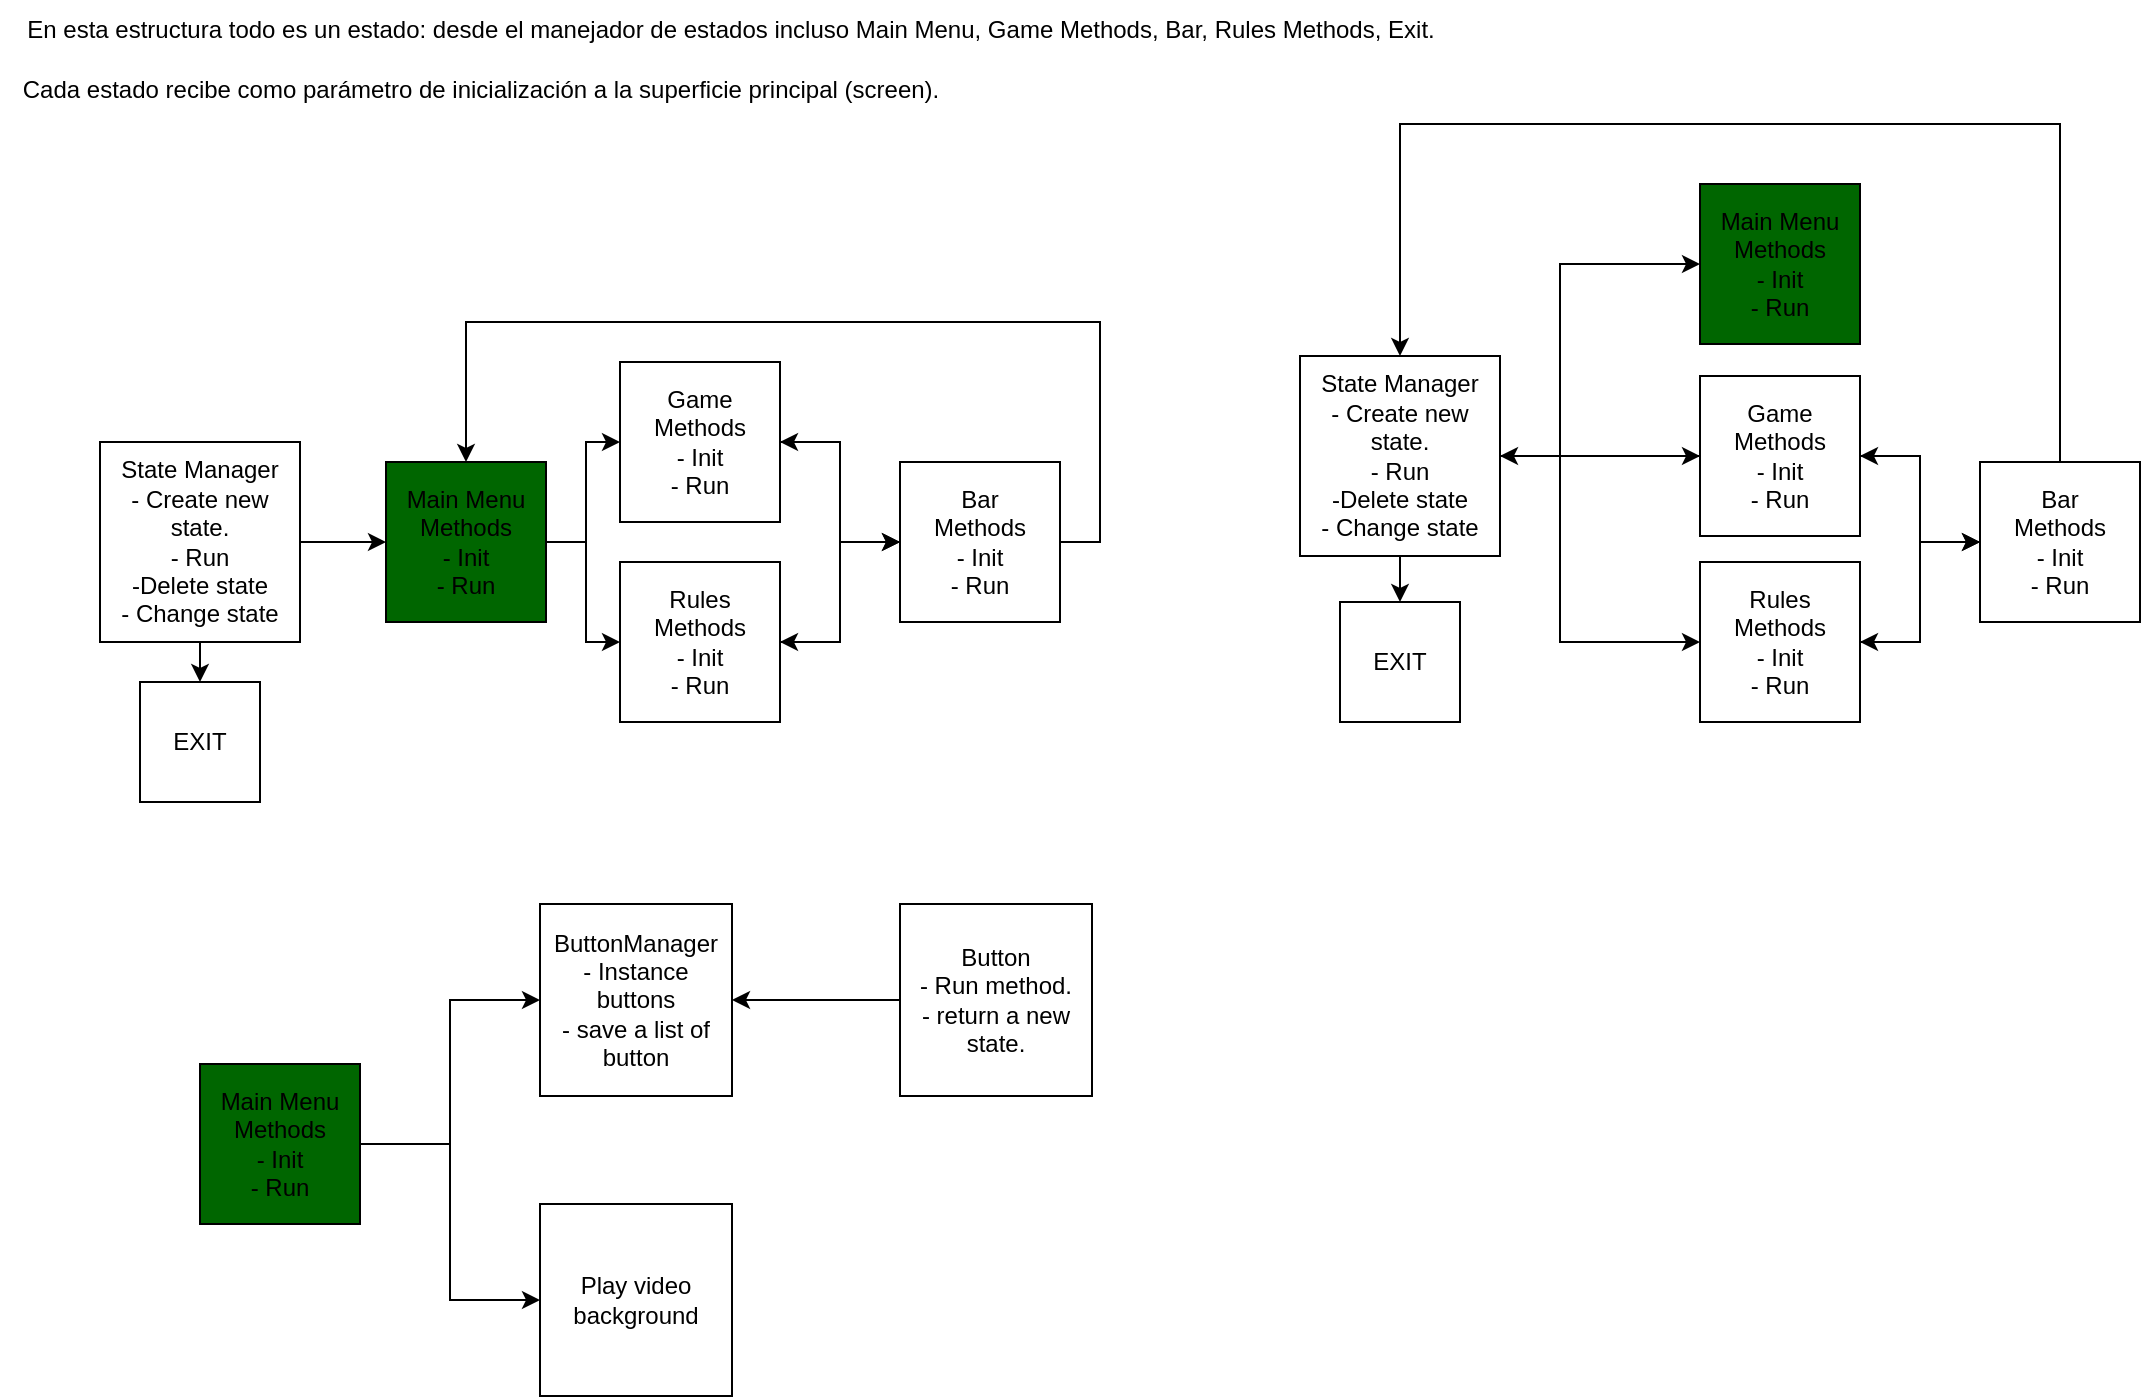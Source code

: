 <mxfile version="21.2.8" type="device">
  <diagram name="Página-1" id="bOBMU09ZP_0XKTQnbV2H">
    <mxGraphModel dx="1776" dy="744" grid="1" gridSize="10" guides="1" tooltips="1" connect="1" arrows="1" fold="1" page="1" pageScale="1" pageWidth="827" pageHeight="1169" math="0" shadow="0">
      <root>
        <mxCell id="0" />
        <mxCell id="1" parent="0" />
        <mxCell id="oI4jGAhArHHVxf1wj3lw-7" style="edgeStyle=orthogonalEdgeStyle;rounded=0;orthogonalLoop=1;jettySize=auto;html=1;exitX=1;exitY=0.5;exitDx=0;exitDy=0;" parent="1" source="oI4jGAhArHHVxf1wj3lw-1" target="oI4jGAhArHHVxf1wj3lw-3" edge="1">
          <mxGeometry relative="1" as="geometry" />
        </mxCell>
        <mxCell id="oI4jGAhArHHVxf1wj3lw-16" style="edgeStyle=orthogonalEdgeStyle;rounded=0;orthogonalLoop=1;jettySize=auto;html=1;exitX=0.5;exitY=1;exitDx=0;exitDy=0;entryX=0.5;entryY=0;entryDx=0;entryDy=0;" parent="1" source="oI4jGAhArHHVxf1wj3lw-1" target="oI4jGAhArHHVxf1wj3lw-15" edge="1">
          <mxGeometry relative="1" as="geometry" />
        </mxCell>
        <mxCell id="oI4jGAhArHHVxf1wj3lw-1" value="State Manager&lt;br&gt;- Create new state.&lt;br&gt;- Run&lt;br&gt;-Delete state&lt;br&gt;- Change state" style="whiteSpace=wrap;html=1;aspect=fixed;" parent="1" vertex="1">
          <mxGeometry x="90" y="269" width="100" height="100" as="geometry" />
        </mxCell>
        <mxCell id="oI4jGAhArHHVxf1wj3lw-8" style="edgeStyle=orthogonalEdgeStyle;rounded=0;orthogonalLoop=1;jettySize=auto;html=1;" parent="1" source="oI4jGAhArHHVxf1wj3lw-3" target="oI4jGAhArHHVxf1wj3lw-4" edge="1">
          <mxGeometry relative="1" as="geometry" />
        </mxCell>
        <mxCell id="oI4jGAhArHHVxf1wj3lw-9" style="edgeStyle=orthogonalEdgeStyle;rounded=0;orthogonalLoop=1;jettySize=auto;html=1;exitX=1;exitY=0.5;exitDx=0;exitDy=0;entryX=0;entryY=0.5;entryDx=0;entryDy=0;" parent="1" source="oI4jGAhArHHVxf1wj3lw-3" target="oI4jGAhArHHVxf1wj3lw-6" edge="1">
          <mxGeometry relative="1" as="geometry" />
        </mxCell>
        <mxCell id="oI4jGAhArHHVxf1wj3lw-3" value="Main Menu&lt;br&gt;Methods&lt;br&gt;- Init&lt;br&gt;- Run" style="whiteSpace=wrap;html=1;aspect=fixed;fillColor=#006600;" parent="1" vertex="1">
          <mxGeometry x="233" y="279" width="80" height="80" as="geometry" />
        </mxCell>
        <mxCell id="oI4jGAhArHHVxf1wj3lw-10" style="edgeStyle=orthogonalEdgeStyle;rounded=0;orthogonalLoop=1;jettySize=auto;html=1;exitX=1;exitY=0.5;exitDx=0;exitDy=0;" parent="1" source="oI4jGAhArHHVxf1wj3lw-4" target="oI4jGAhArHHVxf1wj3lw-5" edge="1">
          <mxGeometry relative="1" as="geometry" />
        </mxCell>
        <mxCell id="oI4jGAhArHHVxf1wj3lw-4" value="Game&lt;br style=&quot;border-color: var(--border-color);&quot;&gt;Methods&lt;br style=&quot;border-color: var(--border-color);&quot;&gt;- Init&lt;br style=&quot;border-color: var(--border-color);&quot;&gt;- Run" style="whiteSpace=wrap;html=1;aspect=fixed;" parent="1" vertex="1">
          <mxGeometry x="350" y="229" width="80" height="80" as="geometry" />
        </mxCell>
        <mxCell id="oI4jGAhArHHVxf1wj3lw-11" style="edgeStyle=orthogonalEdgeStyle;rounded=0;orthogonalLoop=1;jettySize=auto;html=1;exitX=0;exitY=0.5;exitDx=0;exitDy=0;entryX=1;entryY=0.5;entryDx=0;entryDy=0;" parent="1" source="oI4jGAhArHHVxf1wj3lw-5" target="oI4jGAhArHHVxf1wj3lw-4" edge="1">
          <mxGeometry relative="1" as="geometry" />
        </mxCell>
        <mxCell id="oI4jGAhArHHVxf1wj3lw-13" style="edgeStyle=orthogonalEdgeStyle;rounded=0;orthogonalLoop=1;jettySize=auto;html=1;exitX=0;exitY=0.5;exitDx=0;exitDy=0;" parent="1" source="oI4jGAhArHHVxf1wj3lw-5" target="oI4jGAhArHHVxf1wj3lw-6" edge="1">
          <mxGeometry relative="1" as="geometry" />
        </mxCell>
        <mxCell id="oI4jGAhArHHVxf1wj3lw-14" style="edgeStyle=orthogonalEdgeStyle;rounded=0;orthogonalLoop=1;jettySize=auto;html=1;exitX=1;exitY=0.5;exitDx=0;exitDy=0;entryX=0.5;entryY=0;entryDx=0;entryDy=0;" parent="1" source="oI4jGAhArHHVxf1wj3lw-5" target="oI4jGAhArHHVxf1wj3lw-3" edge="1">
          <mxGeometry relative="1" as="geometry">
            <Array as="points">
              <mxPoint x="590" y="319" />
              <mxPoint x="590" y="209" />
              <mxPoint x="273" y="209" />
            </Array>
          </mxGeometry>
        </mxCell>
        <mxCell id="oI4jGAhArHHVxf1wj3lw-5" value="Bar&lt;br style=&quot;border-color: var(--border-color);&quot;&gt;Methods&lt;br style=&quot;border-color: var(--border-color);&quot;&gt;- Init&lt;br style=&quot;border-color: var(--border-color);&quot;&gt;- Run" style="whiteSpace=wrap;html=1;aspect=fixed;" parent="1" vertex="1">
          <mxGeometry x="490" y="279" width="80" height="80" as="geometry" />
        </mxCell>
        <mxCell id="oI4jGAhArHHVxf1wj3lw-12" style="edgeStyle=orthogonalEdgeStyle;rounded=0;orthogonalLoop=1;jettySize=auto;html=1;exitX=1;exitY=0.5;exitDx=0;exitDy=0;entryX=0;entryY=0.5;entryDx=0;entryDy=0;" parent="1" source="oI4jGAhArHHVxf1wj3lw-6" target="oI4jGAhArHHVxf1wj3lw-5" edge="1">
          <mxGeometry relative="1" as="geometry" />
        </mxCell>
        <mxCell id="oI4jGAhArHHVxf1wj3lw-6" value="Rules&lt;br style=&quot;border-color: var(--border-color);&quot;&gt;Methods&lt;br style=&quot;border-color: var(--border-color);&quot;&gt;- Init&lt;br style=&quot;border-color: var(--border-color);&quot;&gt;- Run" style="whiteSpace=wrap;html=1;aspect=fixed;" parent="1" vertex="1">
          <mxGeometry x="350" y="329" width="80" height="80" as="geometry" />
        </mxCell>
        <mxCell id="oI4jGAhArHHVxf1wj3lw-15" value="EXIT" style="whiteSpace=wrap;html=1;aspect=fixed;" parent="1" vertex="1">
          <mxGeometry x="110" y="389" width="60" height="60" as="geometry" />
        </mxCell>
        <mxCell id="7lj4d7uKRjdF_TaTAuI--3" style="edgeStyle=orthogonalEdgeStyle;rounded=0;orthogonalLoop=1;jettySize=auto;html=1;exitX=1;exitY=0.5;exitDx=0;exitDy=0;entryX=0;entryY=0.5;entryDx=0;entryDy=0;" parent="1" source="7lj4d7uKRjdF_TaTAuI--9" target="7lj4d7uKRjdF_TaTAuI--2" edge="1">
          <mxGeometry relative="1" as="geometry">
            <mxPoint x="230" y="620" as="sourcePoint" />
          </mxGeometry>
        </mxCell>
        <mxCell id="7lj4d7uKRjdF_TaTAuI--5" style="edgeStyle=orthogonalEdgeStyle;rounded=0;orthogonalLoop=1;jettySize=auto;html=1;entryX=0;entryY=0.5;entryDx=0;entryDy=0;exitX=1;exitY=0.5;exitDx=0;exitDy=0;" parent="1" source="7lj4d7uKRjdF_TaTAuI--9" target="7lj4d7uKRjdF_TaTAuI--4" edge="1">
          <mxGeometry relative="1" as="geometry">
            <mxPoint x="230" y="619.957" as="sourcePoint" />
          </mxGeometry>
        </mxCell>
        <mxCell id="7lj4d7uKRjdF_TaTAuI--2" value="ButtonManager&lt;br&gt;- Instance buttons&lt;br&gt;- save a list of button" style="whiteSpace=wrap;html=1;aspect=fixed;" parent="1" vertex="1">
          <mxGeometry x="310" y="500" width="96" height="96" as="geometry" />
        </mxCell>
        <mxCell id="7lj4d7uKRjdF_TaTAuI--4" value="Play video background" style="whiteSpace=wrap;html=1;aspect=fixed;" parent="1" vertex="1">
          <mxGeometry x="310" y="650" width="96" height="96" as="geometry" />
        </mxCell>
        <mxCell id="7lj4d7uKRjdF_TaTAuI--7" style="edgeStyle=orthogonalEdgeStyle;rounded=0;orthogonalLoop=1;jettySize=auto;html=1;" parent="1" source="7lj4d7uKRjdF_TaTAuI--6" target="7lj4d7uKRjdF_TaTAuI--2" edge="1">
          <mxGeometry relative="1" as="geometry" />
        </mxCell>
        <mxCell id="7lj4d7uKRjdF_TaTAuI--6" value="Button&lt;br&gt;- Run method.&lt;br&gt;- return a new state." style="whiteSpace=wrap;html=1;aspect=fixed;" parent="1" vertex="1">
          <mxGeometry x="490" y="500" width="96" height="96" as="geometry" />
        </mxCell>
        <mxCell id="7lj4d7uKRjdF_TaTAuI--9" value="Main Menu&lt;br&gt;Methods&lt;br&gt;- Init&lt;br&gt;- Run" style="whiteSpace=wrap;html=1;aspect=fixed;fillColor=#006600;" parent="1" vertex="1">
          <mxGeometry x="140" y="580" width="80" height="80" as="geometry" />
        </mxCell>
        <mxCell id="ghNUAK5_oWG2LXPuqFRX-2" value="En esta estructura todo es un estado: desde el manejador de estados incluso Main Menu, Game Methods, Bar, Rules Methods, Exit." style="text;html=1;align=center;verticalAlign=middle;resizable=0;points=[];autosize=1;strokeColor=none;fillColor=none;" vertex="1" parent="1">
          <mxGeometry x="40" y="48" width="730" height="30" as="geometry" />
        </mxCell>
        <mxCell id="ghNUAK5_oWG2LXPuqFRX-3" value="Cada estado recibe como parámetro de inicialización a la superficie principal (screen)." style="text;html=1;align=center;verticalAlign=middle;resizable=0;points=[];autosize=1;strokeColor=none;fillColor=none;" vertex="1" parent="1">
          <mxGeometry x="40" y="78" width="480" height="30" as="geometry" />
        </mxCell>
        <mxCell id="ghNUAK5_oWG2LXPuqFRX-5" style="edgeStyle=orthogonalEdgeStyle;rounded=0;orthogonalLoop=1;jettySize=auto;html=1;exitX=1;exitY=0.5;exitDx=0;exitDy=0;entryX=0;entryY=0.5;entryDx=0;entryDy=0;" edge="1" parent="1" source="ghNUAK5_oWG2LXPuqFRX-7" target="ghNUAK5_oWG2LXPuqFRX-10">
          <mxGeometry relative="1" as="geometry">
            <Array as="points">
              <mxPoint x="820" y="276" />
              <mxPoint x="820" y="180" />
            </Array>
          </mxGeometry>
        </mxCell>
        <mxCell id="ghNUAK5_oWG2LXPuqFRX-6" style="edgeStyle=orthogonalEdgeStyle;rounded=0;orthogonalLoop=1;jettySize=auto;html=1;exitX=0.5;exitY=1;exitDx=0;exitDy=0;entryX=0.5;entryY=0;entryDx=0;entryDy=0;" edge="1" parent="1" source="ghNUAK5_oWG2LXPuqFRX-7" target="ghNUAK5_oWG2LXPuqFRX-19">
          <mxGeometry relative="1" as="geometry" />
        </mxCell>
        <mxCell id="ghNUAK5_oWG2LXPuqFRX-38" style="edgeStyle=orthogonalEdgeStyle;rounded=0;orthogonalLoop=1;jettySize=auto;html=1;exitX=1;exitY=0.5;exitDx=0;exitDy=0;entryX=0;entryY=0.5;entryDx=0;entryDy=0;" edge="1" parent="1" source="ghNUAK5_oWG2LXPuqFRX-7" target="ghNUAK5_oWG2LXPuqFRX-35">
          <mxGeometry relative="1" as="geometry" />
        </mxCell>
        <mxCell id="ghNUAK5_oWG2LXPuqFRX-39" style="edgeStyle=orthogonalEdgeStyle;rounded=0;orthogonalLoop=1;jettySize=auto;html=1;exitX=1;exitY=0.5;exitDx=0;exitDy=0;entryX=0;entryY=0.5;entryDx=0;entryDy=0;" edge="1" parent="1" source="ghNUAK5_oWG2LXPuqFRX-7" target="ghNUAK5_oWG2LXPuqFRX-37">
          <mxGeometry relative="1" as="geometry">
            <Array as="points">
              <mxPoint x="820" y="276" />
              <mxPoint x="820" y="369" />
            </Array>
          </mxGeometry>
        </mxCell>
        <mxCell id="ghNUAK5_oWG2LXPuqFRX-7" value="State Manager&lt;br&gt;- Create new state.&lt;br&gt;- Run&lt;br&gt;-Delete state&lt;br&gt;- Change state" style="whiteSpace=wrap;html=1;aspect=fixed;" vertex="1" parent="1">
          <mxGeometry x="690" y="226" width="100" height="100" as="geometry" />
        </mxCell>
        <mxCell id="ghNUAK5_oWG2LXPuqFRX-10" value="Main Menu&lt;br&gt;Methods&lt;br&gt;- Init&lt;br&gt;- Run" style="whiteSpace=wrap;html=1;aspect=fixed;fillColor=#006600;" vertex="1" parent="1">
          <mxGeometry x="890" y="140" width="80" height="80" as="geometry" />
        </mxCell>
        <mxCell id="ghNUAK5_oWG2LXPuqFRX-19" value="EXIT" style="whiteSpace=wrap;html=1;aspect=fixed;" vertex="1" parent="1">
          <mxGeometry x="710" y="349" width="60" height="60" as="geometry" />
        </mxCell>
        <mxCell id="ghNUAK5_oWG2LXPuqFRX-41" style="edgeStyle=orthogonalEdgeStyle;rounded=0;orthogonalLoop=1;jettySize=auto;html=1;entryX=0;entryY=0.5;entryDx=0;entryDy=0;" edge="1" parent="1" source="ghNUAK5_oWG2LXPuqFRX-35" target="ghNUAK5_oWG2LXPuqFRX-40">
          <mxGeometry relative="1" as="geometry" />
        </mxCell>
        <mxCell id="ghNUAK5_oWG2LXPuqFRX-46" style="edgeStyle=orthogonalEdgeStyle;rounded=0;orthogonalLoop=1;jettySize=auto;html=1;exitX=0;exitY=0.5;exitDx=0;exitDy=0;entryX=1;entryY=0.5;entryDx=0;entryDy=0;" edge="1" parent="1" source="ghNUAK5_oWG2LXPuqFRX-35" target="ghNUAK5_oWG2LXPuqFRX-7">
          <mxGeometry relative="1" as="geometry" />
        </mxCell>
        <mxCell id="ghNUAK5_oWG2LXPuqFRX-35" value="Game&lt;br style=&quot;border-color: var(--border-color);&quot;&gt;Methods&lt;br style=&quot;border-color: var(--border-color);&quot;&gt;- Init&lt;br style=&quot;border-color: var(--border-color);&quot;&gt;- Run" style="whiteSpace=wrap;html=1;aspect=fixed;" vertex="1" parent="1">
          <mxGeometry x="890" y="236" width="80" height="80" as="geometry" />
        </mxCell>
        <mxCell id="ghNUAK5_oWG2LXPuqFRX-42" style="edgeStyle=orthogonalEdgeStyle;rounded=0;orthogonalLoop=1;jettySize=auto;html=1;entryX=0;entryY=0.5;entryDx=0;entryDy=0;" edge="1" parent="1" source="ghNUAK5_oWG2LXPuqFRX-37" target="ghNUAK5_oWG2LXPuqFRX-40">
          <mxGeometry relative="1" as="geometry" />
        </mxCell>
        <mxCell id="ghNUAK5_oWG2LXPuqFRX-37" value="Rules&lt;br style=&quot;border-color: var(--border-color);&quot;&gt;Methods&lt;br style=&quot;border-color: var(--border-color);&quot;&gt;- Init&lt;br style=&quot;border-color: var(--border-color);&quot;&gt;- Run" style="whiteSpace=wrap;html=1;aspect=fixed;" vertex="1" parent="1">
          <mxGeometry x="890" y="329" width="80" height="80" as="geometry" />
        </mxCell>
        <mxCell id="ghNUAK5_oWG2LXPuqFRX-43" style="edgeStyle=orthogonalEdgeStyle;rounded=0;orthogonalLoop=1;jettySize=auto;html=1;entryX=0.5;entryY=0;entryDx=0;entryDy=0;" edge="1" parent="1" source="ghNUAK5_oWG2LXPuqFRX-40" target="ghNUAK5_oWG2LXPuqFRX-7">
          <mxGeometry relative="1" as="geometry">
            <Array as="points">
              <mxPoint x="1070" y="110" />
              <mxPoint x="740" y="110" />
            </Array>
          </mxGeometry>
        </mxCell>
        <mxCell id="ghNUAK5_oWG2LXPuqFRX-47" style="edgeStyle=orthogonalEdgeStyle;rounded=0;orthogonalLoop=1;jettySize=auto;html=1;exitX=0;exitY=0.5;exitDx=0;exitDy=0;entryX=1;entryY=0.5;entryDx=0;entryDy=0;" edge="1" parent="1" source="ghNUAK5_oWG2LXPuqFRX-40" target="ghNUAK5_oWG2LXPuqFRX-35">
          <mxGeometry relative="1" as="geometry" />
        </mxCell>
        <mxCell id="ghNUAK5_oWG2LXPuqFRX-48" style="edgeStyle=orthogonalEdgeStyle;rounded=0;orthogonalLoop=1;jettySize=auto;html=1;exitX=0;exitY=0.5;exitDx=0;exitDy=0;entryX=1;entryY=0.5;entryDx=0;entryDy=0;" edge="1" parent="1" source="ghNUAK5_oWG2LXPuqFRX-40" target="ghNUAK5_oWG2LXPuqFRX-37">
          <mxGeometry relative="1" as="geometry" />
        </mxCell>
        <mxCell id="ghNUAK5_oWG2LXPuqFRX-40" value="Bar&lt;br style=&quot;border-color: var(--border-color);&quot;&gt;Methods&lt;br style=&quot;border-color: var(--border-color);&quot;&gt;- Init&lt;br style=&quot;border-color: var(--border-color);&quot;&gt;- Run" style="whiteSpace=wrap;html=1;aspect=fixed;" vertex="1" parent="1">
          <mxGeometry x="1030" y="279" width="80" height="80" as="geometry" />
        </mxCell>
      </root>
    </mxGraphModel>
  </diagram>
</mxfile>
